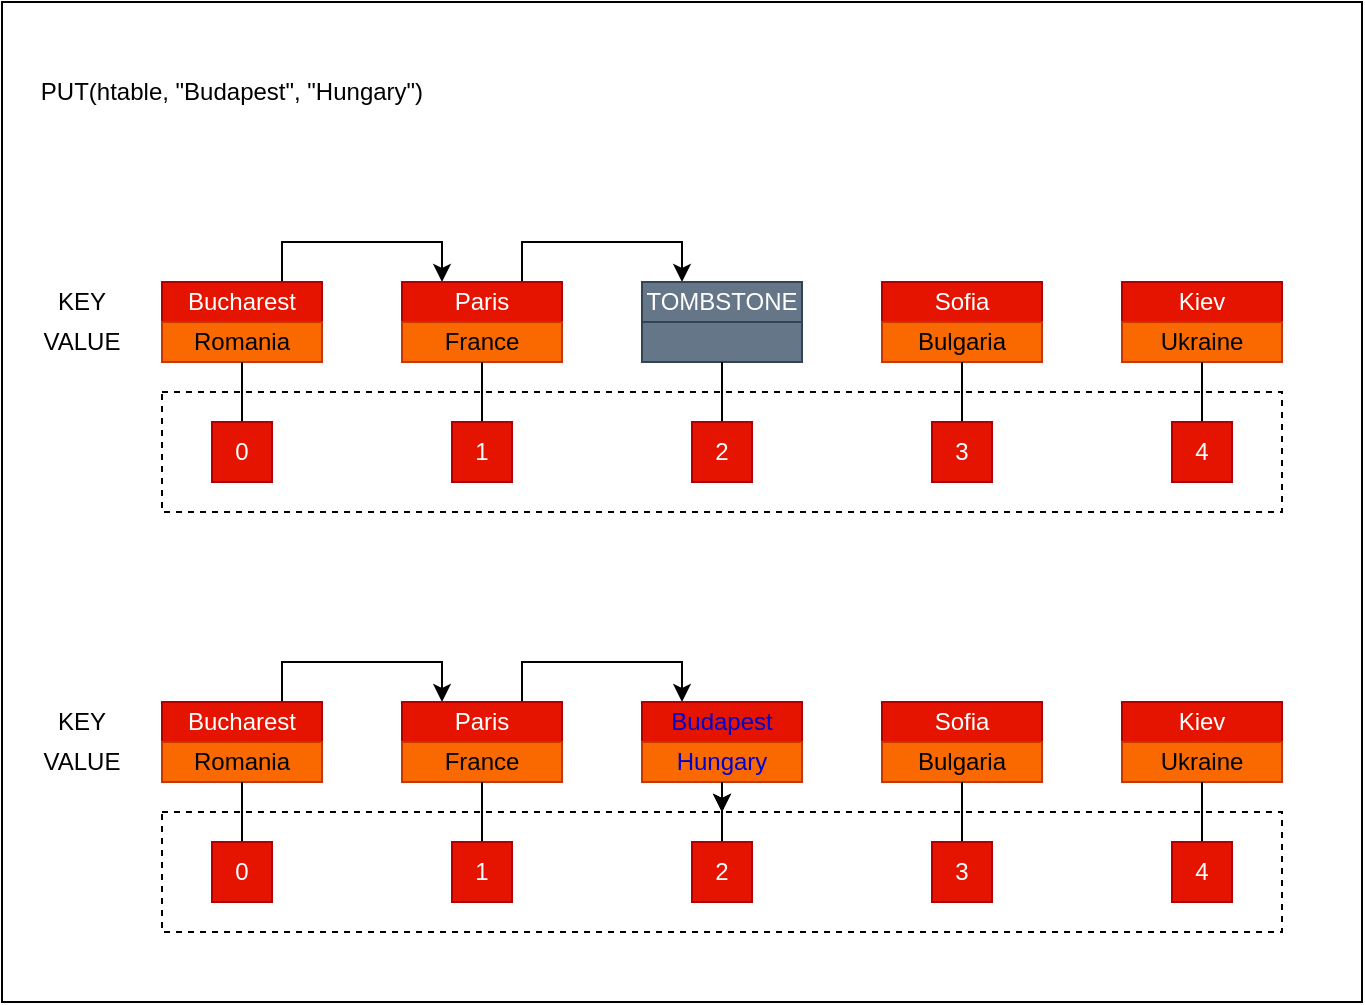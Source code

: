 <mxfile version="15.4.0" type="device"><diagram id="xM7y4tDDKaSPIuj_q2DH" name="Page-1"><mxGraphModel dx="1106" dy="892" grid="1" gridSize="10" guides="1" tooltips="1" connect="1" arrows="1" fold="1" page="1" pageScale="1" pageWidth="827" pageHeight="1169" math="0" shadow="0"><root><mxCell id="0"/><mxCell id="1" parent="0"/><mxCell id="wC11u_AhiFKWU6edTqeE-2" style="edgeStyle=orthogonalEdgeStyle;rounded=0;orthogonalLoop=1;jettySize=auto;html=1;exitX=0.75;exitY=0;exitDx=0;exitDy=0;entryX=0.25;entryY=0;entryDx=0;entryDy=0;" edge="1" parent="1" source="wC11u_AhiFKWU6edTqeE-3" target="wC11u_AhiFKWU6edTqeE-6"><mxGeometry relative="1" as="geometry"/></mxCell><mxCell id="wC11u_AhiFKWU6edTqeE-3" value="Bucharest" style="rounded=0;whiteSpace=wrap;html=1;fillColor=#e51400;strokeColor=#B20000;fontColor=#ffffff;" vertex="1" parent="1"><mxGeometry x="120" y="320" width="80" height="20" as="geometry"/></mxCell><mxCell id="wC11u_AhiFKWU6edTqeE-4" value="Romania" style="rounded=0;whiteSpace=wrap;html=1;fillColor=#fa6800;strokeColor=#C73500;fontColor=#000000;" vertex="1" parent="1"><mxGeometry x="120" y="340" width="80" height="20" as="geometry"/></mxCell><mxCell id="wC11u_AhiFKWU6edTqeE-5" style="edgeStyle=orthogonalEdgeStyle;rounded=0;orthogonalLoop=1;jettySize=auto;html=1;exitX=0.75;exitY=0;exitDx=0;exitDy=0;entryX=0.25;entryY=0;entryDx=0;entryDy=0;" edge="1" parent="1" source="wC11u_AhiFKWU6edTqeE-6" target="wC11u_AhiFKWU6edTqeE-9"><mxGeometry relative="1" as="geometry"/></mxCell><mxCell id="wC11u_AhiFKWU6edTqeE-6" value="Paris" style="rounded=0;whiteSpace=wrap;html=1;fillColor=#e51400;strokeColor=#B20000;fontColor=#ffffff;" vertex="1" parent="1"><mxGeometry x="240" y="320" width="80" height="20" as="geometry"/></mxCell><mxCell id="wC11u_AhiFKWU6edTqeE-7" value="France" style="rounded=0;whiteSpace=wrap;html=1;fillColor=#fa6800;strokeColor=#C73500;fontColor=#000000;" vertex="1" parent="1"><mxGeometry x="240" y="340" width="80" height="20" as="geometry"/></mxCell><mxCell id="wC11u_AhiFKWU6edTqeE-9" value="TOMBSTONE" style="rounded=0;whiteSpace=wrap;html=1;fillColor=#647687;strokeColor=#314354;fontColor=#ffffff;" vertex="1" parent="1"><mxGeometry x="360" y="320" width="80" height="20" as="geometry"/></mxCell><mxCell id="wC11u_AhiFKWU6edTqeE-10" value="" style="rounded=0;whiteSpace=wrap;html=1;fillColor=#647687;strokeColor=#314354;fontColor=#ffffff;" vertex="1" parent="1"><mxGeometry x="360" y="340" width="80" height="20" as="geometry"/></mxCell><mxCell id="wC11u_AhiFKWU6edTqeE-11" value="Sofia" style="rounded=0;whiteSpace=wrap;html=1;fillColor=#e51400;strokeColor=#B20000;fontColor=#ffffff;" vertex="1" parent="1"><mxGeometry x="480" y="320" width="80" height="20" as="geometry"/></mxCell><mxCell id="wC11u_AhiFKWU6edTqeE-12" value="Bulgaria" style="rounded=0;whiteSpace=wrap;html=1;fillColor=#fa6800;strokeColor=#C73500;fontColor=#000000;" vertex="1" parent="1"><mxGeometry x="480" y="340" width="80" height="20" as="geometry"/></mxCell><mxCell id="wC11u_AhiFKWU6edTqeE-13" value="Kiev" style="rounded=0;whiteSpace=wrap;html=1;fillColor=#e51400;strokeColor=#B20000;fontColor=#ffffff;" vertex="1" parent="1"><mxGeometry x="600" y="320" width="80" height="20" as="geometry"/></mxCell><mxCell id="wC11u_AhiFKWU6edTqeE-14" value="Ukraine" style="rounded=0;whiteSpace=wrap;html=1;fillColor=#fa6800;strokeColor=#C73500;fontColor=#000000;" vertex="1" parent="1"><mxGeometry x="600" y="340" width="80" height="20" as="geometry"/></mxCell><mxCell id="wC11u_AhiFKWU6edTqeE-15" value="KEY" style="text;html=1;strokeColor=none;fillColor=none;align=center;verticalAlign=middle;whiteSpace=wrap;rounded=0;" vertex="1" parent="1"><mxGeometry x="50" y="322.5" width="60" height="15" as="geometry"/></mxCell><mxCell id="wC11u_AhiFKWU6edTqeE-16" value="VALUE" style="text;html=1;strokeColor=none;fillColor=none;align=center;verticalAlign=middle;whiteSpace=wrap;rounded=0;" vertex="1" parent="1"><mxGeometry x="50" y="342.5" width="60" height="15" as="geometry"/></mxCell><mxCell id="wC11u_AhiFKWU6edTqeE-18" style="edgeStyle=orthogonalEdgeStyle;rounded=0;orthogonalLoop=1;jettySize=auto;html=1;exitX=0.5;exitY=0;exitDx=0;exitDy=0;entryX=0.5;entryY=1;entryDx=0;entryDy=0;endArrow=none;endFill=0;" edge="1" parent="1" source="wC11u_AhiFKWU6edTqeE-19" target="wC11u_AhiFKWU6edTqeE-4"><mxGeometry relative="1" as="geometry"/></mxCell><mxCell id="wC11u_AhiFKWU6edTqeE-19" value="0" style="whiteSpace=wrap;html=1;aspect=fixed;fillColor=#e51400;strokeColor=#B20000;fontColor=#ffffff;" vertex="1" parent="1"><mxGeometry x="145" y="390" width="30" height="30" as="geometry"/></mxCell><mxCell id="wC11u_AhiFKWU6edTqeE-20" style="edgeStyle=orthogonalEdgeStyle;rounded=0;orthogonalLoop=1;jettySize=auto;html=1;exitX=0.5;exitY=0;exitDx=0;exitDy=0;entryX=0.5;entryY=1;entryDx=0;entryDy=0;endArrow=none;endFill=0;" edge="1" parent="1" source="wC11u_AhiFKWU6edTqeE-21" target="wC11u_AhiFKWU6edTqeE-7"><mxGeometry relative="1" as="geometry"/></mxCell><mxCell id="wC11u_AhiFKWU6edTqeE-21" value="1" style="whiteSpace=wrap;html=1;aspect=fixed;fillColor=#e51400;strokeColor=#B20000;fontColor=#ffffff;" vertex="1" parent="1"><mxGeometry x="265" y="390" width="30" height="30" as="geometry"/></mxCell><mxCell id="wC11u_AhiFKWU6edTqeE-22" style="edgeStyle=orthogonalEdgeStyle;rounded=0;orthogonalLoop=1;jettySize=auto;html=1;exitX=0.5;exitY=0;exitDx=0;exitDy=0;entryX=0.5;entryY=1;entryDx=0;entryDy=0;endArrow=none;endFill=0;" edge="1" parent="1" source="wC11u_AhiFKWU6edTqeE-23" target="wC11u_AhiFKWU6edTqeE-10"><mxGeometry relative="1" as="geometry"/></mxCell><mxCell id="wC11u_AhiFKWU6edTqeE-23" value="2" style="whiteSpace=wrap;html=1;aspect=fixed;fillColor=#e51400;strokeColor=#B20000;fontColor=#ffffff;" vertex="1" parent="1"><mxGeometry x="385" y="390" width="30" height="30" as="geometry"/></mxCell><mxCell id="wC11u_AhiFKWU6edTqeE-24" style="edgeStyle=orthogonalEdgeStyle;rounded=0;orthogonalLoop=1;jettySize=auto;html=1;exitX=0.5;exitY=0;exitDx=0;exitDy=0;entryX=0.5;entryY=1;entryDx=0;entryDy=0;endArrow=none;endFill=0;" edge="1" parent="1" source="wC11u_AhiFKWU6edTqeE-25" target="wC11u_AhiFKWU6edTqeE-12"><mxGeometry relative="1" as="geometry"/></mxCell><mxCell id="wC11u_AhiFKWU6edTqeE-25" value="3" style="whiteSpace=wrap;html=1;aspect=fixed;fillColor=#e51400;strokeColor=#B20000;fontColor=#ffffff;" vertex="1" parent="1"><mxGeometry x="505" y="390" width="30" height="30" as="geometry"/></mxCell><mxCell id="wC11u_AhiFKWU6edTqeE-26" style="edgeStyle=orthogonalEdgeStyle;rounded=0;orthogonalLoop=1;jettySize=auto;html=1;exitX=0.5;exitY=0;exitDx=0;exitDy=0;entryX=0.5;entryY=1;entryDx=0;entryDy=0;endArrow=none;endFill=0;" edge="1" parent="1" source="wC11u_AhiFKWU6edTqeE-27" target="wC11u_AhiFKWU6edTqeE-14"><mxGeometry relative="1" as="geometry"/></mxCell><mxCell id="wC11u_AhiFKWU6edTqeE-27" value="4" style="whiteSpace=wrap;html=1;aspect=fixed;fillColor=#e51400;strokeColor=#B20000;fontColor=#ffffff;" vertex="1" parent="1"><mxGeometry x="625" y="390" width="30" height="30" as="geometry"/></mxCell><mxCell id="wC11u_AhiFKWU6edTqeE-28" value="" style="rounded=0;whiteSpace=wrap;html=1;fillColor=none;dashed=1;" vertex="1" parent="1"><mxGeometry x="120" y="375" width="560" height="60" as="geometry"/></mxCell><mxCell id="wC11u_AhiFKWU6edTqeE-30" style="edgeStyle=orthogonalEdgeStyle;rounded=0;orthogonalLoop=1;jettySize=auto;html=1;exitX=0.75;exitY=0;exitDx=0;exitDy=0;entryX=0.25;entryY=0;entryDx=0;entryDy=0;" edge="1" parent="1" source="wC11u_AhiFKWU6edTqeE-31" target="wC11u_AhiFKWU6edTqeE-34"><mxGeometry relative="1" as="geometry"/></mxCell><mxCell id="wC11u_AhiFKWU6edTqeE-31" value="Bucharest" style="rounded=0;whiteSpace=wrap;html=1;fillColor=#e51400;strokeColor=#B20000;fontColor=#ffffff;" vertex="1" parent="1"><mxGeometry x="120" y="530" width="80" height="20" as="geometry"/></mxCell><mxCell id="wC11u_AhiFKWU6edTqeE-32" value="Romania" style="rounded=0;whiteSpace=wrap;html=1;fillColor=#fa6800;strokeColor=#C73500;fontColor=#000000;" vertex="1" parent="1"><mxGeometry x="120" y="550" width="80" height="20" as="geometry"/></mxCell><mxCell id="wC11u_AhiFKWU6edTqeE-33" style="edgeStyle=orthogonalEdgeStyle;rounded=0;orthogonalLoop=1;jettySize=auto;html=1;exitX=0.75;exitY=0;exitDx=0;exitDy=0;entryX=0.25;entryY=0;entryDx=0;entryDy=0;" edge="1" parent="1" source="wC11u_AhiFKWU6edTqeE-34" target="wC11u_AhiFKWU6edTqeE-37"><mxGeometry relative="1" as="geometry"/></mxCell><mxCell id="wC11u_AhiFKWU6edTqeE-34" value="Paris" style="rounded=0;whiteSpace=wrap;html=1;fillColor=#e51400;strokeColor=#B20000;fontColor=#ffffff;" vertex="1" parent="1"><mxGeometry x="240" y="530" width="80" height="20" as="geometry"/></mxCell><mxCell id="wC11u_AhiFKWU6edTqeE-35" value="France" style="rounded=0;whiteSpace=wrap;html=1;fillColor=#fa6800;strokeColor=#C73500;fontColor=#000000;" vertex="1" parent="1"><mxGeometry x="240" y="550" width="80" height="20" as="geometry"/></mxCell><mxCell id="wC11u_AhiFKWU6edTqeE-56" value="" style="edgeStyle=orthogonalEdgeStyle;rounded=0;orthogonalLoop=1;jettySize=auto;html=1;" edge="1" parent="1" source="wC11u_AhiFKWU6edTqeE-37" target="wC11u_AhiFKWU6edTqeE-55"><mxGeometry relative="1" as="geometry"/></mxCell><mxCell id="wC11u_AhiFKWU6edTqeE-57" value="" style="edgeStyle=orthogonalEdgeStyle;rounded=0;orthogonalLoop=1;jettySize=auto;html=1;" edge="1" parent="1" source="wC11u_AhiFKWU6edTqeE-37" target="wC11u_AhiFKWU6edTqeE-55"><mxGeometry relative="1" as="geometry"/></mxCell><mxCell id="wC11u_AhiFKWU6edTqeE-37" value="&lt;font color=&quot;#0000cc&quot;&gt;Budapest&lt;/font&gt;" style="rounded=0;whiteSpace=wrap;html=1;fillColor=#e51400;strokeColor=#B20000;fontColor=#ffffff;" vertex="1" parent="1"><mxGeometry x="360" y="530" width="80" height="20" as="geometry"/></mxCell><mxCell id="wC11u_AhiFKWU6edTqeE-38" value="&lt;font color=&quot;#0000cc&quot;&gt;Hungary&lt;/font&gt;" style="rounded=0;whiteSpace=wrap;html=1;fillColor=#fa6800;strokeColor=#C73500;fontColor=#000000;" vertex="1" parent="1"><mxGeometry x="360" y="550" width="80" height="20" as="geometry"/></mxCell><mxCell id="wC11u_AhiFKWU6edTqeE-39" value="Sofia" style="rounded=0;whiteSpace=wrap;html=1;fillColor=#e51400;strokeColor=#B20000;fontColor=#ffffff;" vertex="1" parent="1"><mxGeometry x="480" y="530" width="80" height="20" as="geometry"/></mxCell><mxCell id="wC11u_AhiFKWU6edTqeE-40" value="Bulgaria" style="rounded=0;whiteSpace=wrap;html=1;fillColor=#fa6800;strokeColor=#C73500;fontColor=#000000;" vertex="1" parent="1"><mxGeometry x="480" y="550" width="80" height="20" as="geometry"/></mxCell><mxCell id="wC11u_AhiFKWU6edTqeE-41" value="Kiev" style="rounded=0;whiteSpace=wrap;html=1;fillColor=#e51400;strokeColor=#B20000;fontColor=#ffffff;" vertex="1" parent="1"><mxGeometry x="600" y="530" width="80" height="20" as="geometry"/></mxCell><mxCell id="wC11u_AhiFKWU6edTqeE-42" value="Ukraine" style="rounded=0;whiteSpace=wrap;html=1;fillColor=#fa6800;strokeColor=#C73500;fontColor=#000000;" vertex="1" parent="1"><mxGeometry x="600" y="550" width="80" height="20" as="geometry"/></mxCell><mxCell id="wC11u_AhiFKWU6edTqeE-43" value="KEY" style="text;html=1;strokeColor=none;fillColor=none;align=center;verticalAlign=middle;whiteSpace=wrap;rounded=0;" vertex="1" parent="1"><mxGeometry x="50" y="532.5" width="60" height="15" as="geometry"/></mxCell><mxCell id="wC11u_AhiFKWU6edTqeE-44" value="VALUE" style="text;html=1;strokeColor=none;fillColor=none;align=center;verticalAlign=middle;whiteSpace=wrap;rounded=0;" vertex="1" parent="1"><mxGeometry x="50" y="552.5" width="60" height="15" as="geometry"/></mxCell><mxCell id="wC11u_AhiFKWU6edTqeE-45" style="edgeStyle=orthogonalEdgeStyle;rounded=0;orthogonalLoop=1;jettySize=auto;html=1;exitX=0.5;exitY=0;exitDx=0;exitDy=0;entryX=0.5;entryY=1;entryDx=0;entryDy=0;endArrow=none;endFill=0;" edge="1" parent="1" source="wC11u_AhiFKWU6edTqeE-46" target="wC11u_AhiFKWU6edTqeE-32"><mxGeometry relative="1" as="geometry"/></mxCell><mxCell id="wC11u_AhiFKWU6edTqeE-46" value="0" style="whiteSpace=wrap;html=1;aspect=fixed;fillColor=#e51400;strokeColor=#B20000;fontColor=#ffffff;" vertex="1" parent="1"><mxGeometry x="145" y="600" width="30" height="30" as="geometry"/></mxCell><mxCell id="wC11u_AhiFKWU6edTqeE-47" style="edgeStyle=orthogonalEdgeStyle;rounded=0;orthogonalLoop=1;jettySize=auto;html=1;exitX=0.5;exitY=0;exitDx=0;exitDy=0;entryX=0.5;entryY=1;entryDx=0;entryDy=0;endArrow=none;endFill=0;" edge="1" parent="1" source="wC11u_AhiFKWU6edTqeE-48" target="wC11u_AhiFKWU6edTqeE-35"><mxGeometry relative="1" as="geometry"/></mxCell><mxCell id="wC11u_AhiFKWU6edTqeE-48" value="1" style="whiteSpace=wrap;html=1;aspect=fixed;fillColor=#e51400;strokeColor=#B20000;fontColor=#ffffff;" vertex="1" parent="1"><mxGeometry x="265" y="600" width="30" height="30" as="geometry"/></mxCell><mxCell id="wC11u_AhiFKWU6edTqeE-49" style="edgeStyle=orthogonalEdgeStyle;rounded=0;orthogonalLoop=1;jettySize=auto;html=1;exitX=0.5;exitY=0;exitDx=0;exitDy=0;entryX=0.5;entryY=1;entryDx=0;entryDy=0;endArrow=none;endFill=0;" edge="1" parent="1" source="wC11u_AhiFKWU6edTqeE-50" target="wC11u_AhiFKWU6edTqeE-38"><mxGeometry relative="1" as="geometry"/></mxCell><mxCell id="wC11u_AhiFKWU6edTqeE-50" value="2" style="whiteSpace=wrap;html=1;aspect=fixed;fillColor=#e51400;strokeColor=#B20000;fontColor=#ffffff;" vertex="1" parent="1"><mxGeometry x="385" y="600" width="30" height="30" as="geometry"/></mxCell><mxCell id="wC11u_AhiFKWU6edTqeE-51" style="edgeStyle=orthogonalEdgeStyle;rounded=0;orthogonalLoop=1;jettySize=auto;html=1;exitX=0.5;exitY=0;exitDx=0;exitDy=0;entryX=0.5;entryY=1;entryDx=0;entryDy=0;endArrow=none;endFill=0;" edge="1" parent="1" source="wC11u_AhiFKWU6edTqeE-52" target="wC11u_AhiFKWU6edTqeE-40"><mxGeometry relative="1" as="geometry"/></mxCell><mxCell id="wC11u_AhiFKWU6edTqeE-52" value="3" style="whiteSpace=wrap;html=1;aspect=fixed;fillColor=#e51400;strokeColor=#B20000;fontColor=#ffffff;" vertex="1" parent="1"><mxGeometry x="505" y="600" width="30" height="30" as="geometry"/></mxCell><mxCell id="wC11u_AhiFKWU6edTqeE-53" style="edgeStyle=orthogonalEdgeStyle;rounded=0;orthogonalLoop=1;jettySize=auto;html=1;exitX=0.5;exitY=0;exitDx=0;exitDy=0;entryX=0.5;entryY=1;entryDx=0;entryDy=0;endArrow=none;endFill=0;" edge="1" parent="1" source="wC11u_AhiFKWU6edTqeE-54" target="wC11u_AhiFKWU6edTqeE-42"><mxGeometry relative="1" as="geometry"/></mxCell><mxCell id="wC11u_AhiFKWU6edTqeE-54" value="4" style="whiteSpace=wrap;html=1;aspect=fixed;fillColor=#e51400;strokeColor=#B20000;fontColor=#ffffff;" vertex="1" parent="1"><mxGeometry x="625" y="600" width="30" height="30" as="geometry"/></mxCell><mxCell id="wC11u_AhiFKWU6edTqeE-55" value="" style="rounded=0;whiteSpace=wrap;html=1;fillColor=none;dashed=1;" vertex="1" parent="1"><mxGeometry x="120" y="585" width="560" height="60" as="geometry"/></mxCell><mxCell id="wC11u_AhiFKWU6edTqeE-58" value="PUT(htable, &quot;Budapest&quot;, &quot;Hungary&quot;)" style="text;html=1;strokeColor=none;fillColor=none;align=center;verticalAlign=middle;whiteSpace=wrap;rounded=0;" vertex="1" parent="1"><mxGeometry x="50" y="210" width="210" height="30" as="geometry"/></mxCell><mxCell id="wC11u_AhiFKWU6edTqeE-59" value="" style="rounded=0;whiteSpace=wrap;html=1;fillColor=none;" vertex="1" parent="1"><mxGeometry x="40" y="180" width="680" height="500" as="geometry"/></mxCell></root></mxGraphModel></diagram></mxfile>